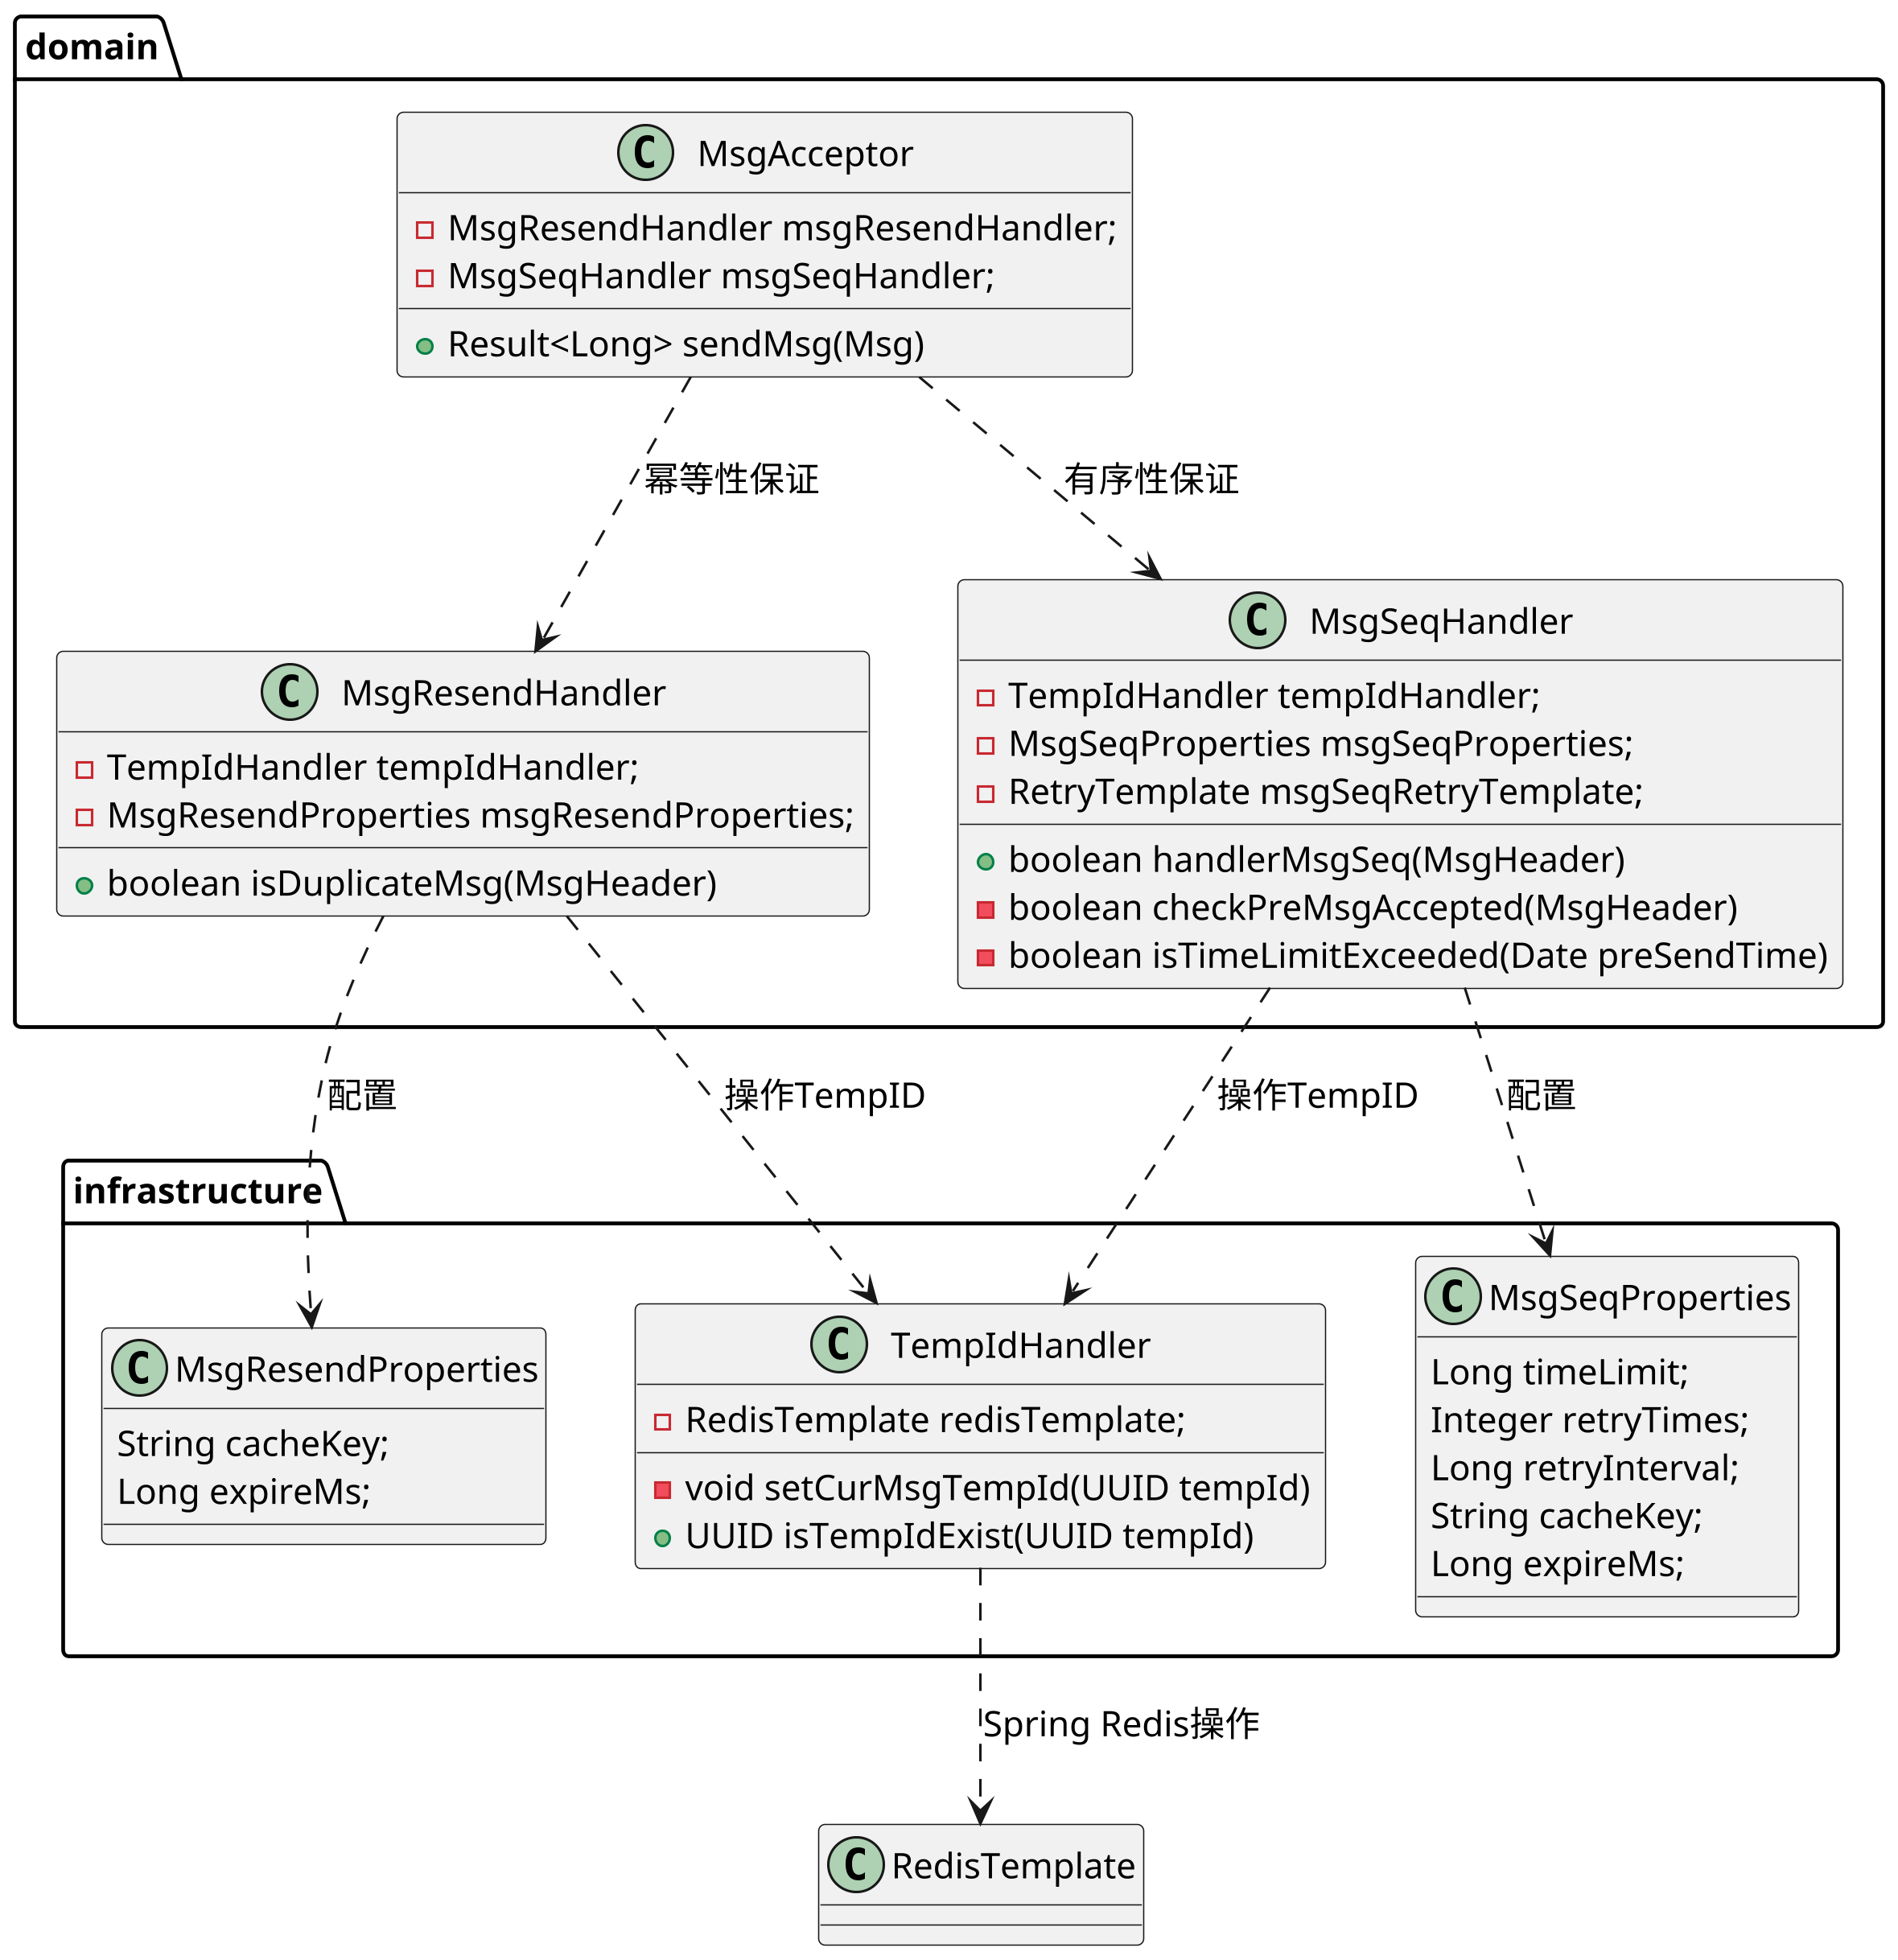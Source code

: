 @startuml
'https://plantuml.com/class-diagram
skinparam shadowing false
skinparam defaultFontName xfonts-wqy
skinparam dpi 300
skinparam activity  {
    DiamondFontSize 14
    ArrowFontSize 14
    FontSize 14
}

package domain {
    class MsgAcceptor {
        - MsgResendHandler msgResendHandler;
        - MsgSeqHandler msgSeqHandler;
        + Result<Long> sendMsg(Msg)
    }
    class MsgSeqHandler {
        - TempIdHandler tempIdHandler;
        - MsgSeqProperties msgSeqProperties;
        - RetryTemplate msgSeqRetryTemplate;
        + boolean handlerMsgSeq(MsgHeader)
        - boolean checkPreMsgAccepted(MsgHeader)
        - boolean isTimeLimitExceeded(Date preSendTime)
    }

    class MsgResendHandler {
        - TempIdHandler tempIdHandler;
        - MsgResendProperties msgResendProperties;
        + boolean isDuplicateMsg(MsgHeader)
    }
}


package infrastructure {
    class MsgSeqProperties {
        Long timeLimit;
        Integer retryTimes;
        Long retryInterval;
        String cacheKey;
        Long expireMs;
    }

    class MsgResendProperties {
        String cacheKey;
        Long expireMs;
    }
    class TempIdHandler {
        - RedisTemplate redisTemplate;
        - void setCurMsgTempId(UUID tempId)
        + UUID isTempIdExist(UUID tempId)
    }
}
MsgAcceptor ..> MsgResendHandler: 幂等性保证
MsgAcceptor ..> MsgSeqHandler: 有序性保证

MsgResendHandler ..> MsgResendProperties: 配置
MsgSeqHandler ..> MsgSeqProperties: 配置

MsgResendHandler .> TempIdHandler: 操作TempID
MsgSeqHandler ..> TempIdHandler: 操作TempID

TempIdHandler ..> RedisTemplate: Spring Redis操作
@enduml